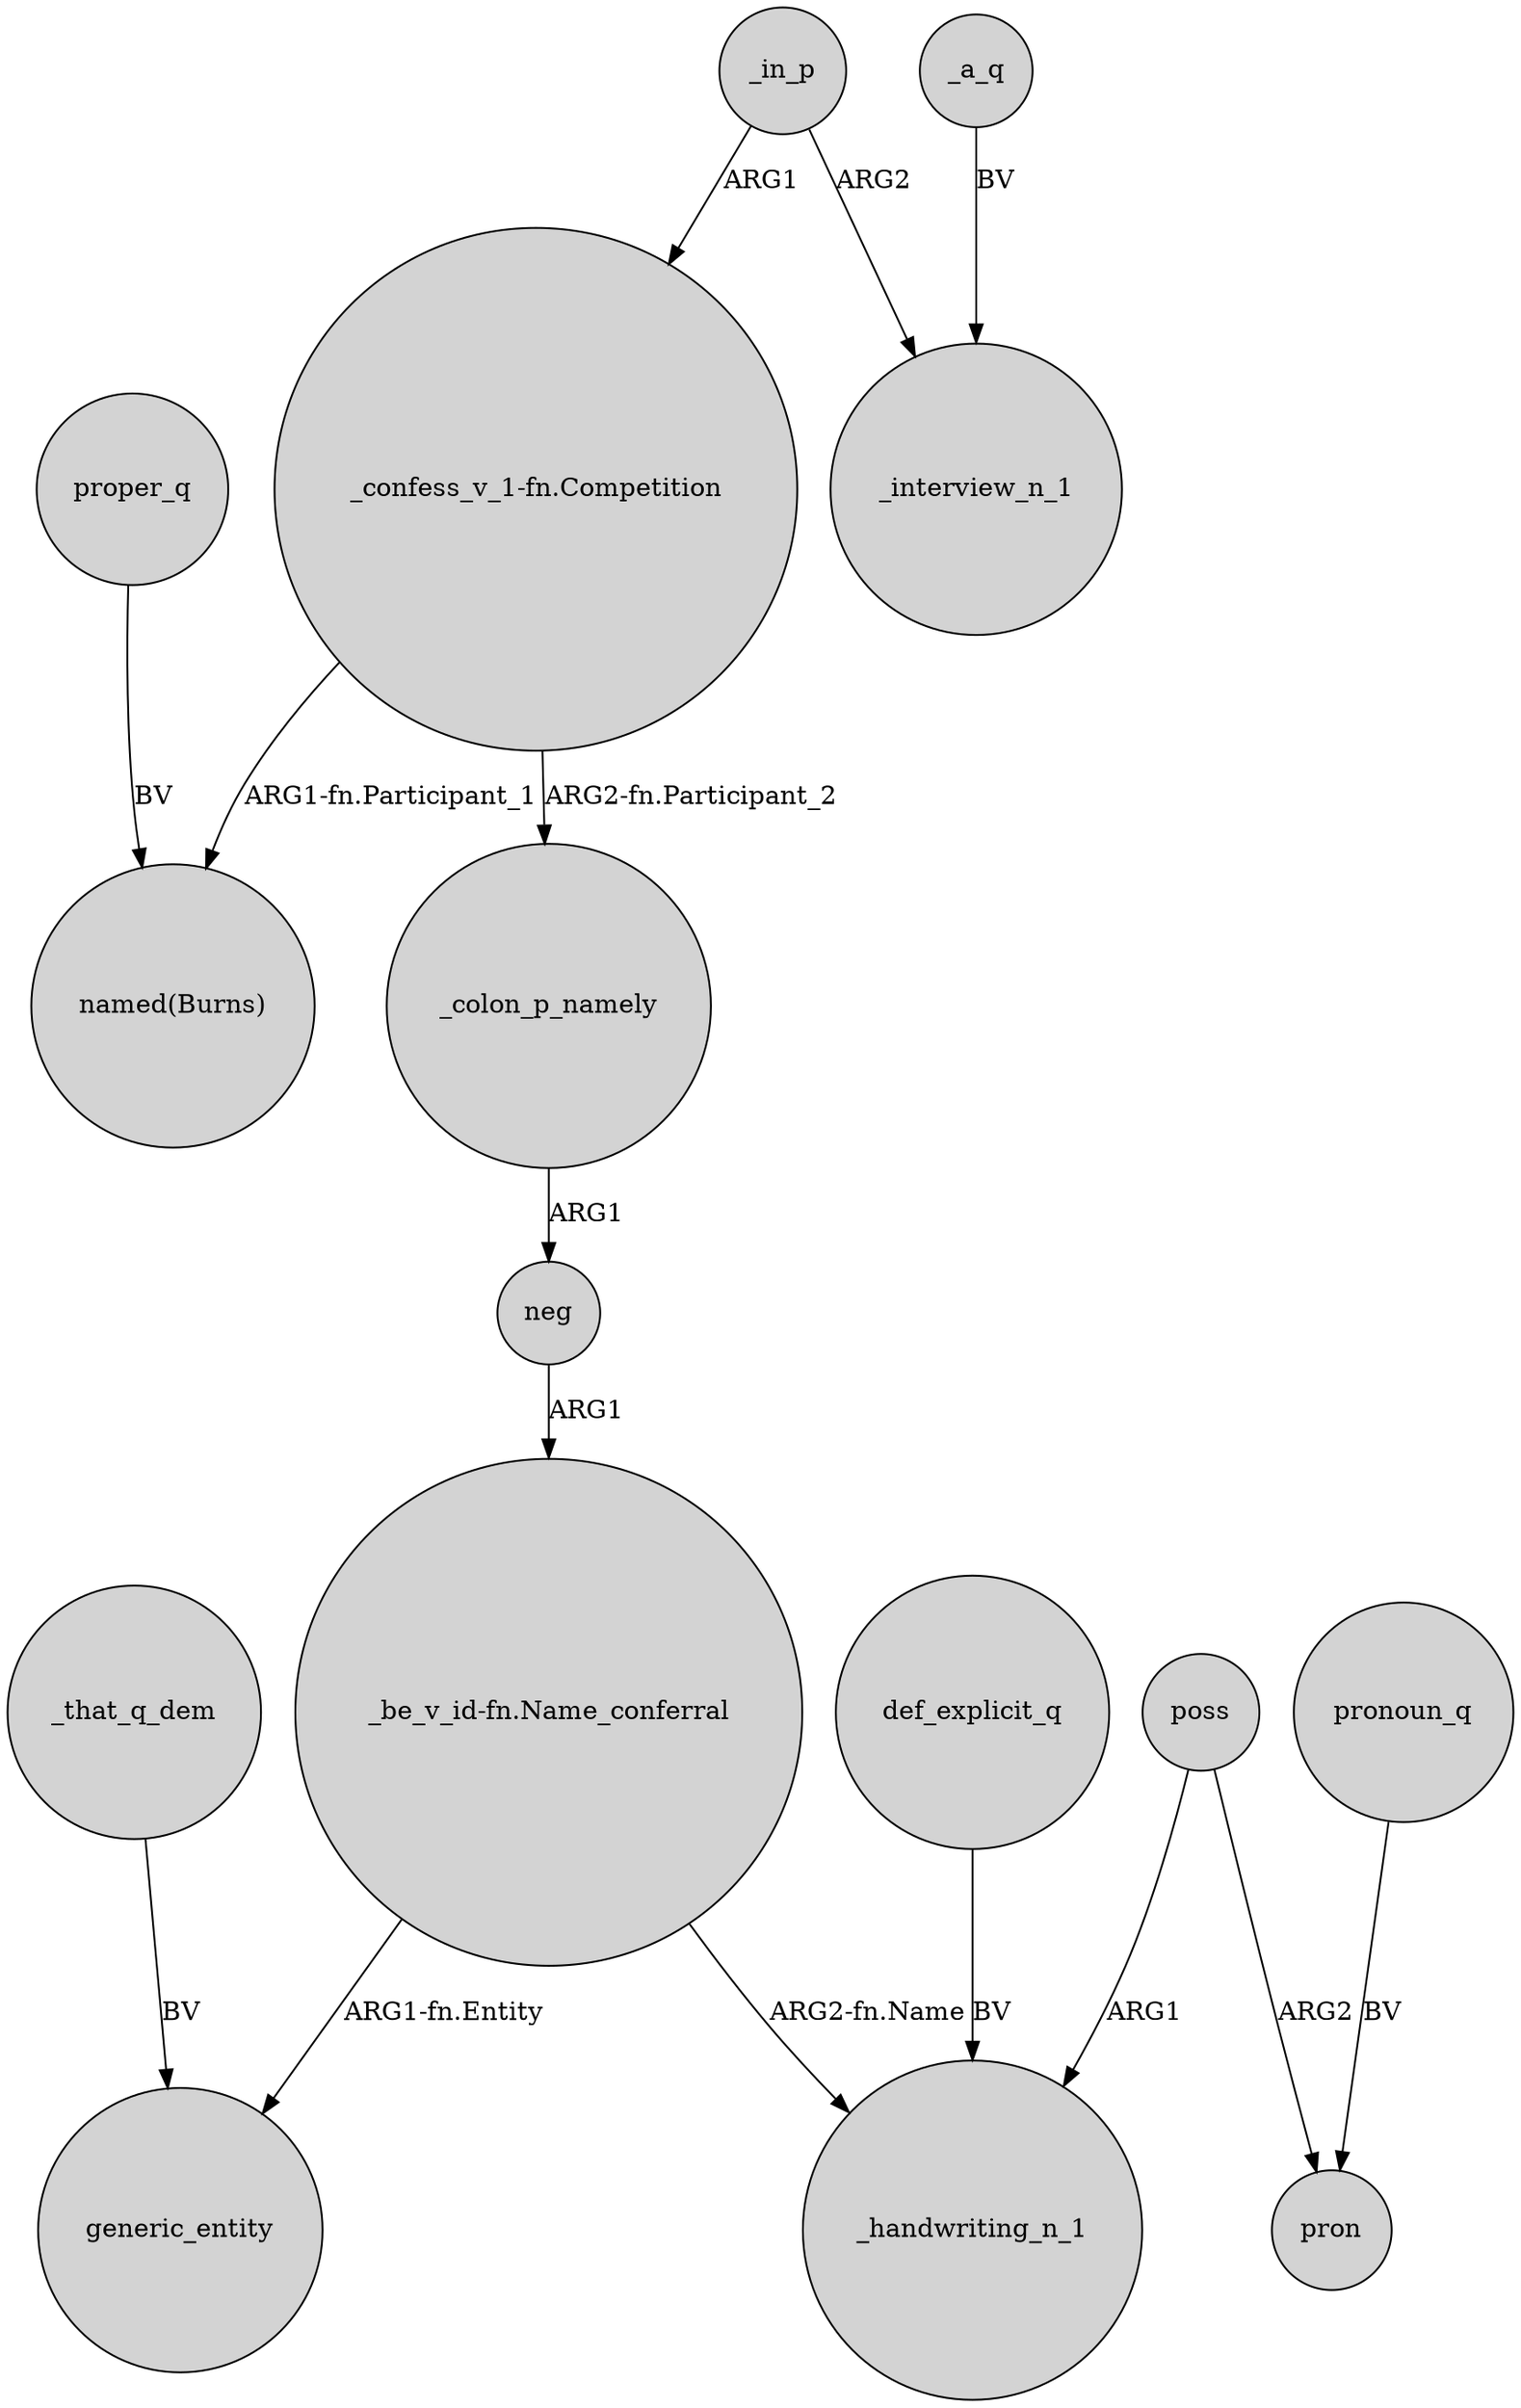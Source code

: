 digraph {
	node [shape=circle style=filled]
	_in_p -> "_confess_v_1-fn.Competition" [label=ARG1]
	"_confess_v_1-fn.Competition" -> "named(Burns)" [label="ARG1-fn.Participant_1"]
	def_explicit_q -> _handwriting_n_1 [label=BV]
	"_be_v_id-fn.Name_conferral" -> _handwriting_n_1 [label="ARG2-fn.Name"]
	_that_q_dem -> generic_entity [label=BV]
	poss -> _handwriting_n_1 [label=ARG1]
	_in_p -> _interview_n_1 [label=ARG2]
	_colon_p_namely -> neg [label=ARG1]
	neg -> "_be_v_id-fn.Name_conferral" [label=ARG1]
	"_be_v_id-fn.Name_conferral" -> generic_entity [label="ARG1-fn.Entity"]
	_a_q -> _interview_n_1 [label=BV]
	pronoun_q -> pron [label=BV]
	poss -> pron [label=ARG2]
	proper_q -> "named(Burns)" [label=BV]
	"_confess_v_1-fn.Competition" -> _colon_p_namely [label="ARG2-fn.Participant_2"]
}
